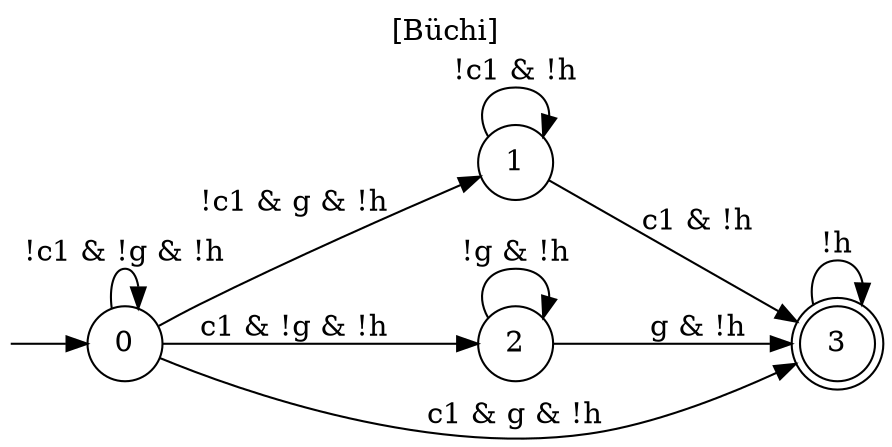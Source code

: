 digraph "" {
  rankdir=LR
  label="[Büchi]"
  labelloc="t"
  node [shape="circle"]
  I [label="", style=invis, width=0]
  I -> 0
  0 [label="0"]
  0 -> 0 [label="!c1 & !g & !h"]
  0 -> 1 [label="!c1 & g & !h"]
  0 -> 2 [label="c1 & !g & !h"]
  0 -> 3 [label="c1 & g & !h"]
  1 [label="1"]
  1 -> 1 [label="!c1 & !h"]
  1 -> 3 [label="c1 & !h"]
  2 [label="2"]
  2 -> 2 [label="!g & !h"]
  2 -> 3 [label="g & !h"]
  3 [label="3", peripheries=2]
  3 -> 3 [label="!h"]
}
